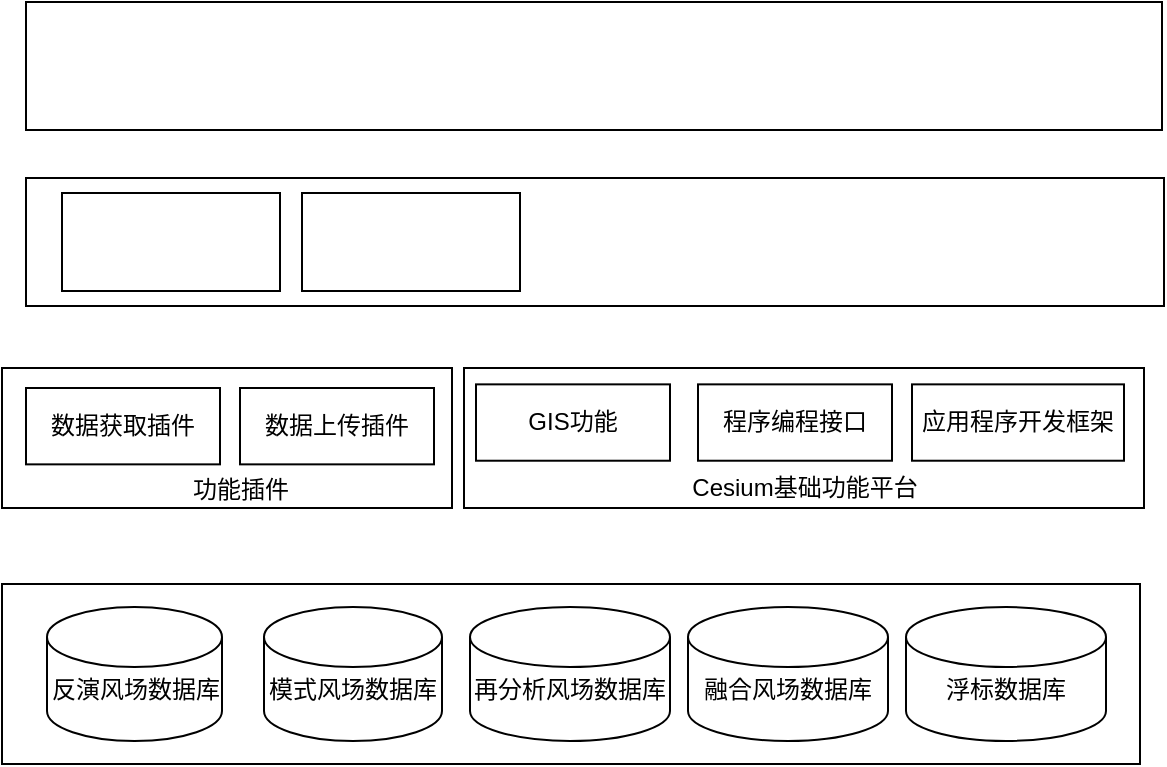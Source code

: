 <mxfile version="13.6.5" type="github">
  <diagram id="Kg9v2PKGdZfVGiz0Gp11" name="第 1 页">
    <mxGraphModel dx="890" dy="819" grid="0" gridSize="10" guides="1" tooltips="1" connect="1" arrows="1" fold="1" page="1" pageScale="1" pageWidth="827" pageHeight="1169" math="0" shadow="0">
      <root>
        <mxCell id="0" />
        <mxCell id="1" parent="0" />
        <mxCell id="a1iLULeqpFFVg6pSqvtH-1" value="" style="rounded=0;whiteSpace=wrap;html=1;" vertex="1" parent="1">
          <mxGeometry x="173" y="209" width="568" height="64" as="geometry" />
        </mxCell>
        <mxCell id="a1iLULeqpFFVg6pSqvtH-3" value="" style="rounded=0;whiteSpace=wrap;html=1;" vertex="1" parent="1">
          <mxGeometry x="173" y="297" width="569" height="64" as="geometry" />
        </mxCell>
        <mxCell id="a1iLULeqpFFVg6pSqvtH-4" value="" style="rounded=0;whiteSpace=wrap;html=1;" vertex="1" parent="1">
          <mxGeometry x="191" y="304.5" width="109" height="49" as="geometry" />
        </mxCell>
        <mxCell id="a1iLULeqpFFVg6pSqvtH-5" value="" style="rounded=0;whiteSpace=wrap;html=1;" vertex="1" parent="1">
          <mxGeometry x="311" y="304.5" width="109" height="49" as="geometry" />
        </mxCell>
        <mxCell id="a1iLULeqpFFVg6pSqvtH-14" value="" style="group" vertex="1" connectable="0" parent="1">
          <mxGeometry x="161" y="500" width="569" height="90" as="geometry" />
        </mxCell>
        <mxCell id="a1iLULeqpFFVg6pSqvtH-6" value="" style="rounded=0;whiteSpace=wrap;html=1;" vertex="1" parent="a1iLULeqpFFVg6pSqvtH-14">
          <mxGeometry width="569" height="90" as="geometry" />
        </mxCell>
        <mxCell id="a1iLULeqpFFVg6pSqvtH-13" value="" style="group" vertex="1" connectable="0" parent="a1iLULeqpFFVg6pSqvtH-14">
          <mxGeometry x="22.5" y="11.5" width="529.5" height="67" as="geometry" />
        </mxCell>
        <mxCell id="a1iLULeqpFFVg6pSqvtH-7" value="&lt;br&gt;反演风场数据库" style="shape=cylinder2;whiteSpace=wrap;html=1;boundedLbl=1;backgroundOutline=1;size=15;" vertex="1" parent="a1iLULeqpFFVg6pSqvtH-13">
          <mxGeometry width="87.5" height="67" as="geometry" />
        </mxCell>
        <mxCell id="a1iLULeqpFFVg6pSqvtH-8" value="&lt;br&gt;模式风场数据库" style="shape=cylinder2;whiteSpace=wrap;html=1;boundedLbl=1;backgroundOutline=1;size=15;" vertex="1" parent="a1iLULeqpFFVg6pSqvtH-13">
          <mxGeometry x="108.5" width="89" height="67" as="geometry" />
        </mxCell>
        <mxCell id="a1iLULeqpFFVg6pSqvtH-9" value="&lt;br&gt;再分析风场数据库" style="shape=cylinder2;whiteSpace=wrap;html=1;boundedLbl=1;backgroundOutline=1;size=15;" vertex="1" parent="a1iLULeqpFFVg6pSqvtH-13">
          <mxGeometry x="211.5" width="100" height="67" as="geometry" />
        </mxCell>
        <mxCell id="a1iLULeqpFFVg6pSqvtH-11" value="&lt;br&gt;融合风场数据库" style="shape=cylinder2;whiteSpace=wrap;html=1;boundedLbl=1;backgroundOutline=1;size=15;" vertex="1" parent="a1iLULeqpFFVg6pSqvtH-13">
          <mxGeometry x="320.5" width="100" height="67" as="geometry" />
        </mxCell>
        <mxCell id="a1iLULeqpFFVg6pSqvtH-12" value="&lt;br&gt;浮标数据库" style="shape=cylinder2;whiteSpace=wrap;html=1;boundedLbl=1;backgroundOutline=1;size=15;" vertex="1" parent="a1iLULeqpFFVg6pSqvtH-13">
          <mxGeometry x="429.5" width="100" height="67" as="geometry" />
        </mxCell>
        <mxCell id="a1iLULeqpFFVg6pSqvtH-23" value="" style="group" vertex="1" connectable="0" parent="1">
          <mxGeometry x="392" y="392" width="340" height="70" as="geometry" />
        </mxCell>
        <mxCell id="a1iLULeqpFFVg6pSqvtH-15" value="" style="rounded=0;whiteSpace=wrap;html=1;" vertex="1" parent="a1iLULeqpFFVg6pSqvtH-23">
          <mxGeometry width="340" height="70" as="geometry" />
        </mxCell>
        <mxCell id="a1iLULeqpFFVg6pSqvtH-21" value="" style="group" vertex="1" connectable="0" parent="a1iLULeqpFFVg6pSqvtH-23">
          <mxGeometry x="6" y="8.182" width="324" height="38.182" as="geometry" />
        </mxCell>
        <mxCell id="a1iLULeqpFFVg6pSqvtH-16" value="GIS功能" style="rounded=0;whiteSpace=wrap;html=1;" vertex="1" parent="a1iLULeqpFFVg6pSqvtH-21">
          <mxGeometry width="97" height="38.182" as="geometry" />
        </mxCell>
        <mxCell id="a1iLULeqpFFVg6pSqvtH-19" value="应用程序开发框架" style="rounded=0;whiteSpace=wrap;html=1;" vertex="1" parent="a1iLULeqpFFVg6pSqvtH-21">
          <mxGeometry x="218" width="106" height="38.182" as="geometry" />
        </mxCell>
        <mxCell id="a1iLULeqpFFVg6pSqvtH-20" value="程序编程接口" style="rounded=0;whiteSpace=wrap;html=1;" vertex="1" parent="a1iLULeqpFFVg6pSqvtH-21">
          <mxGeometry x="111" width="97" height="38.182" as="geometry" />
        </mxCell>
        <mxCell id="a1iLULeqpFFVg6pSqvtH-22" value="Cesium基础功能平台" style="text;html=1;align=center;verticalAlign=middle;resizable=0;points=[];autosize=1;" vertex="1" parent="a1iLULeqpFFVg6pSqvtH-23">
          <mxGeometry x="108.5" y="50.909" width="123" height="18" as="geometry" />
        </mxCell>
        <mxCell id="a1iLULeqpFFVg6pSqvtH-34" value="" style="rounded=0;whiteSpace=wrap;html=1;" vertex="1" parent="1">
          <mxGeometry x="161" y="392" width="225" height="70" as="geometry" />
        </mxCell>
        <mxCell id="a1iLULeqpFFVg6pSqvtH-36" value="数据获取插件" style="rounded=0;whiteSpace=wrap;html=1;" vertex="1" parent="1">
          <mxGeometry x="173" y="402.002" width="97" height="38.182" as="geometry" />
        </mxCell>
        <mxCell id="a1iLULeqpFFVg6pSqvtH-37" value="数据上传插件" style="rounded=0;whiteSpace=wrap;html=1;" vertex="1" parent="1">
          <mxGeometry x="280" y="402.002" width="97" height="38.182" as="geometry" />
        </mxCell>
        <mxCell id="a1iLULeqpFFVg6pSqvtH-38" value="功能插件" style="text;html=1;align=center;verticalAlign=middle;resizable=0;points=[];autosize=1;" vertex="1" parent="1">
          <mxGeometry x="251" y="443.999" width="58" height="18" as="geometry" />
        </mxCell>
      </root>
    </mxGraphModel>
  </diagram>
</mxfile>
